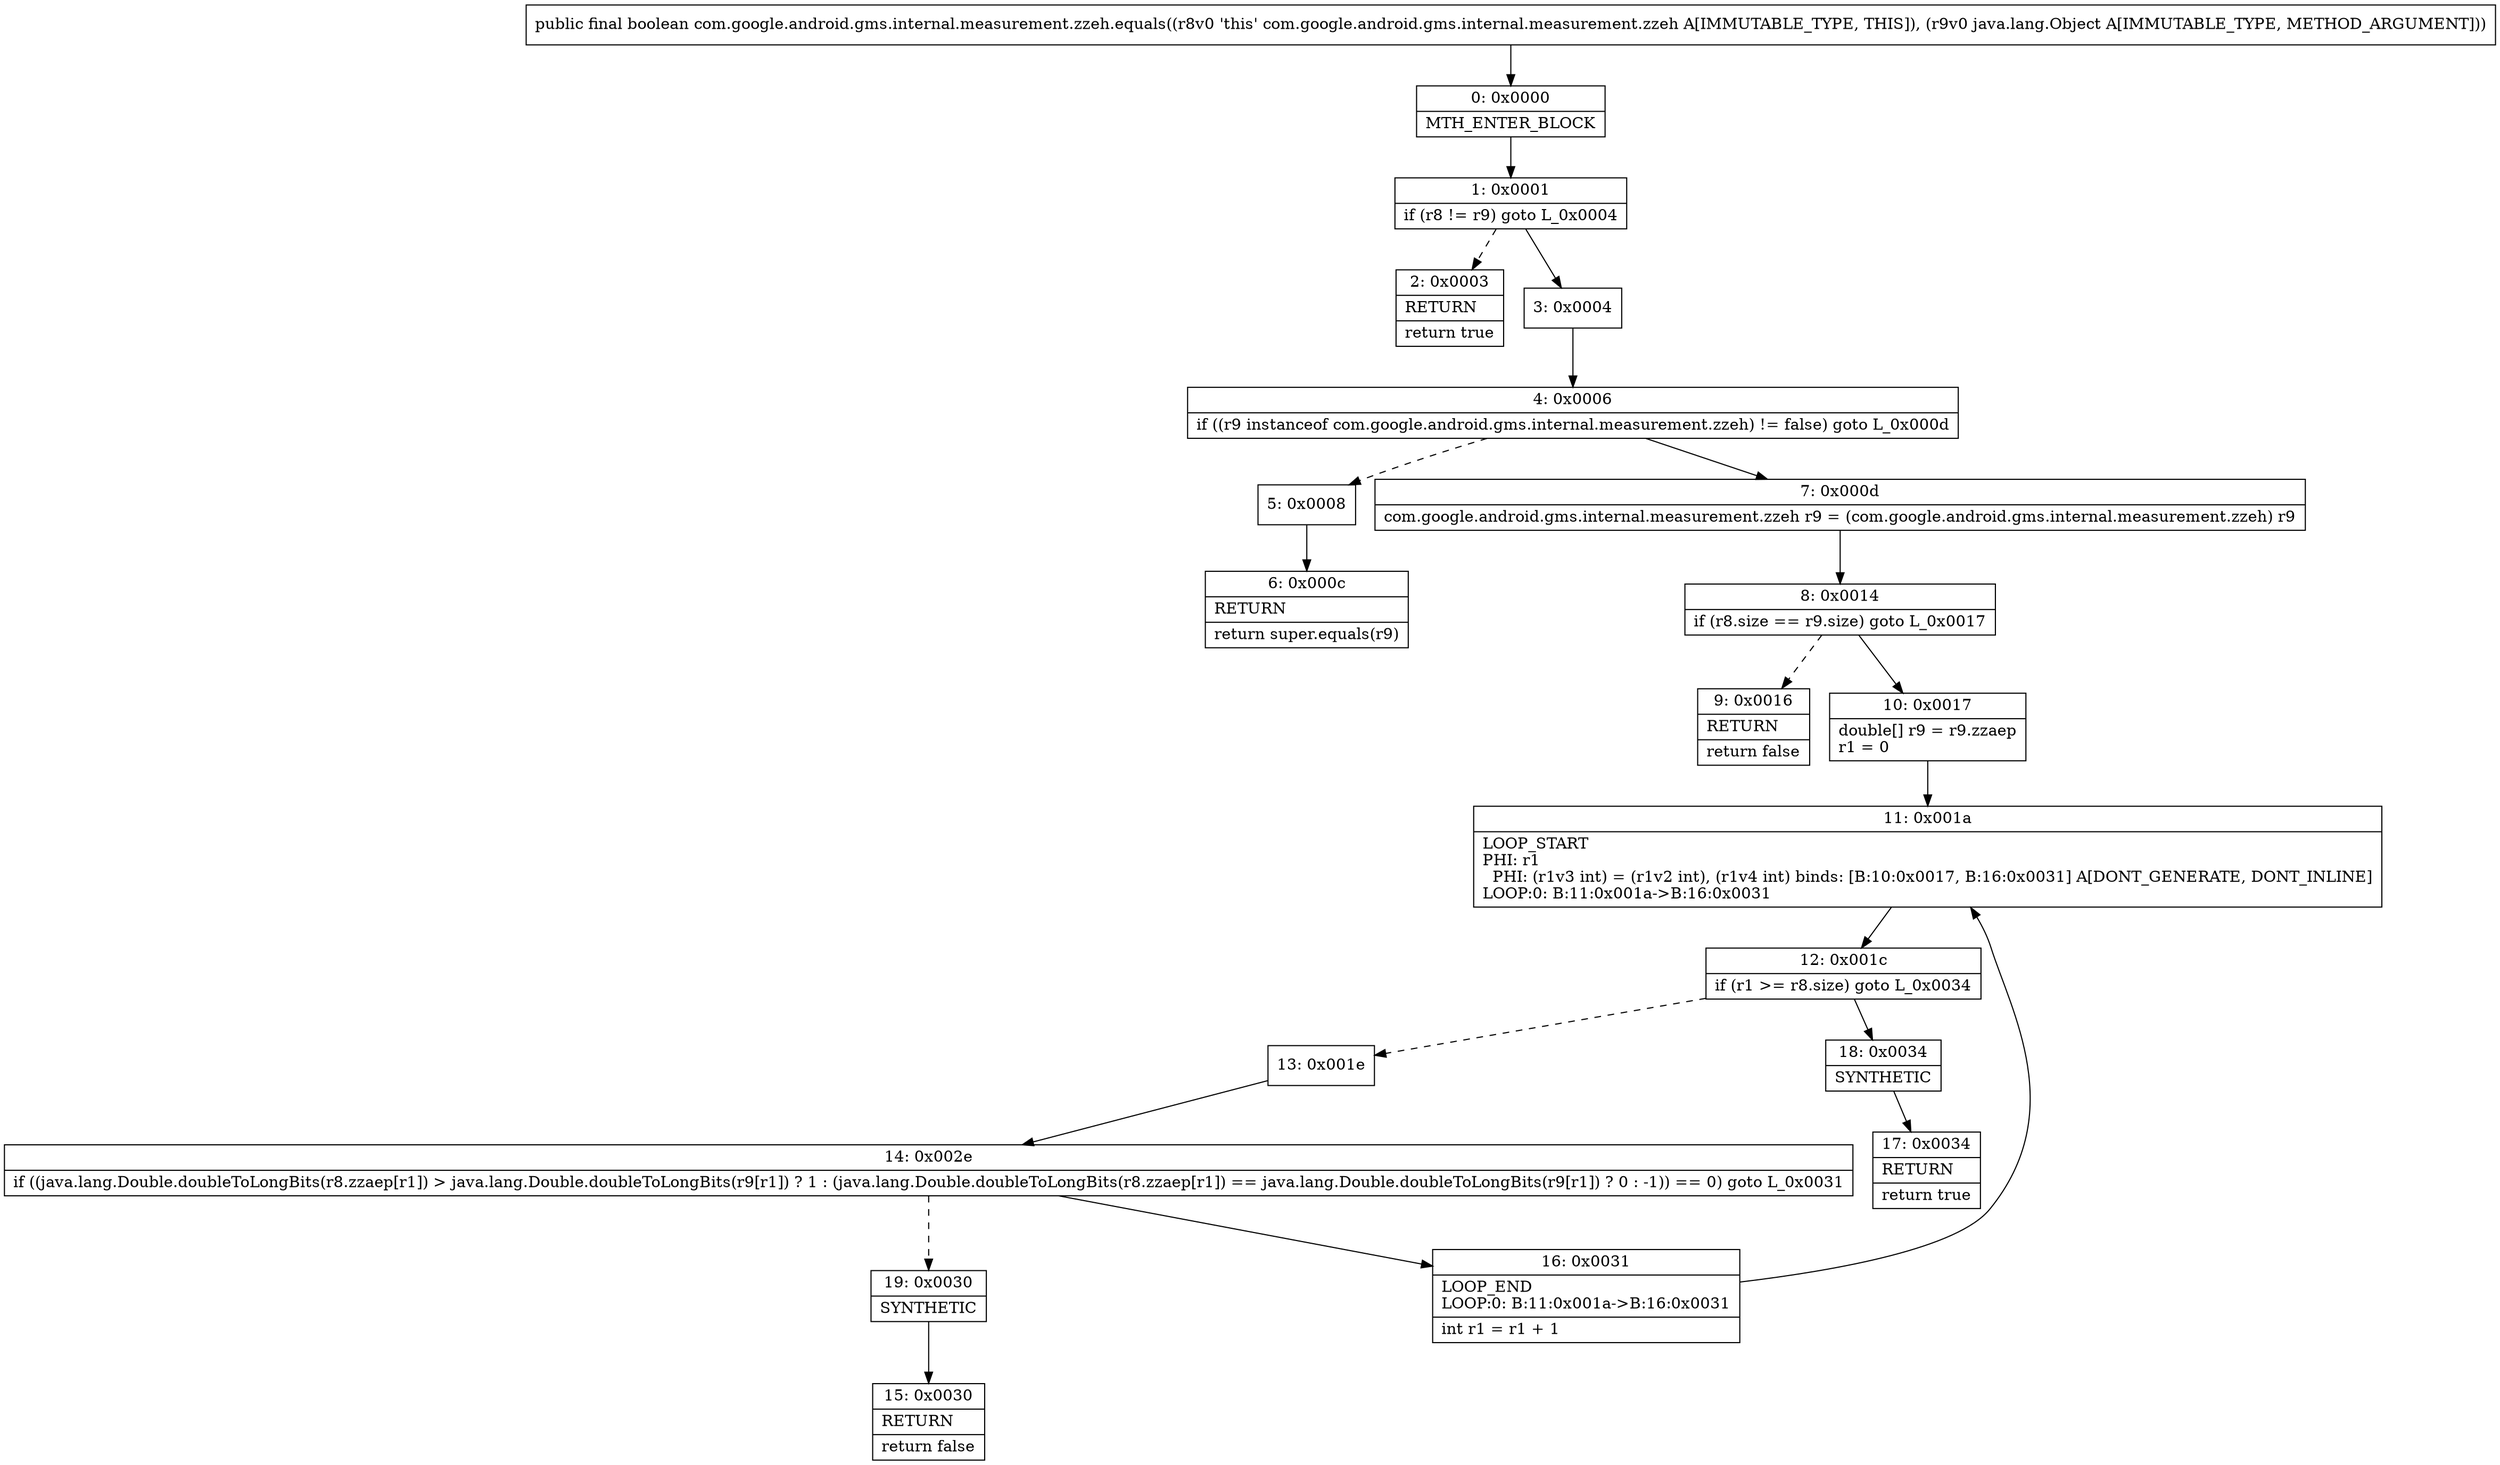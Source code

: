 digraph "CFG forcom.google.android.gms.internal.measurement.zzeh.equals(Ljava\/lang\/Object;)Z" {
Node_0 [shape=record,label="{0\:\ 0x0000|MTH_ENTER_BLOCK\l}"];
Node_1 [shape=record,label="{1\:\ 0x0001|if (r8 != r9) goto L_0x0004\l}"];
Node_2 [shape=record,label="{2\:\ 0x0003|RETURN\l|return true\l}"];
Node_3 [shape=record,label="{3\:\ 0x0004}"];
Node_4 [shape=record,label="{4\:\ 0x0006|if ((r9 instanceof com.google.android.gms.internal.measurement.zzeh) != false) goto L_0x000d\l}"];
Node_5 [shape=record,label="{5\:\ 0x0008}"];
Node_6 [shape=record,label="{6\:\ 0x000c|RETURN\l|return super.equals(r9)\l}"];
Node_7 [shape=record,label="{7\:\ 0x000d|com.google.android.gms.internal.measurement.zzeh r9 = (com.google.android.gms.internal.measurement.zzeh) r9\l}"];
Node_8 [shape=record,label="{8\:\ 0x0014|if (r8.size == r9.size) goto L_0x0017\l}"];
Node_9 [shape=record,label="{9\:\ 0x0016|RETURN\l|return false\l}"];
Node_10 [shape=record,label="{10\:\ 0x0017|double[] r9 = r9.zzaep\lr1 = 0\l}"];
Node_11 [shape=record,label="{11\:\ 0x001a|LOOP_START\lPHI: r1 \l  PHI: (r1v3 int) = (r1v2 int), (r1v4 int) binds: [B:10:0x0017, B:16:0x0031] A[DONT_GENERATE, DONT_INLINE]\lLOOP:0: B:11:0x001a\-\>B:16:0x0031\l}"];
Node_12 [shape=record,label="{12\:\ 0x001c|if (r1 \>= r8.size) goto L_0x0034\l}"];
Node_13 [shape=record,label="{13\:\ 0x001e}"];
Node_14 [shape=record,label="{14\:\ 0x002e|if ((java.lang.Double.doubleToLongBits(r8.zzaep[r1]) \> java.lang.Double.doubleToLongBits(r9[r1]) ? 1 : (java.lang.Double.doubleToLongBits(r8.zzaep[r1]) == java.lang.Double.doubleToLongBits(r9[r1]) ? 0 : \-1)) == 0) goto L_0x0031\l}"];
Node_15 [shape=record,label="{15\:\ 0x0030|RETURN\l|return false\l}"];
Node_16 [shape=record,label="{16\:\ 0x0031|LOOP_END\lLOOP:0: B:11:0x001a\-\>B:16:0x0031\l|int r1 = r1 + 1\l}"];
Node_17 [shape=record,label="{17\:\ 0x0034|RETURN\l|return true\l}"];
Node_18 [shape=record,label="{18\:\ 0x0034|SYNTHETIC\l}"];
Node_19 [shape=record,label="{19\:\ 0x0030|SYNTHETIC\l}"];
MethodNode[shape=record,label="{public final boolean com.google.android.gms.internal.measurement.zzeh.equals((r8v0 'this' com.google.android.gms.internal.measurement.zzeh A[IMMUTABLE_TYPE, THIS]), (r9v0 java.lang.Object A[IMMUTABLE_TYPE, METHOD_ARGUMENT])) }"];
MethodNode -> Node_0;
Node_0 -> Node_1;
Node_1 -> Node_2[style=dashed];
Node_1 -> Node_3;
Node_3 -> Node_4;
Node_4 -> Node_5[style=dashed];
Node_4 -> Node_7;
Node_5 -> Node_6;
Node_7 -> Node_8;
Node_8 -> Node_9[style=dashed];
Node_8 -> Node_10;
Node_10 -> Node_11;
Node_11 -> Node_12;
Node_12 -> Node_13[style=dashed];
Node_12 -> Node_18;
Node_13 -> Node_14;
Node_14 -> Node_16;
Node_14 -> Node_19[style=dashed];
Node_16 -> Node_11;
Node_18 -> Node_17;
Node_19 -> Node_15;
}

